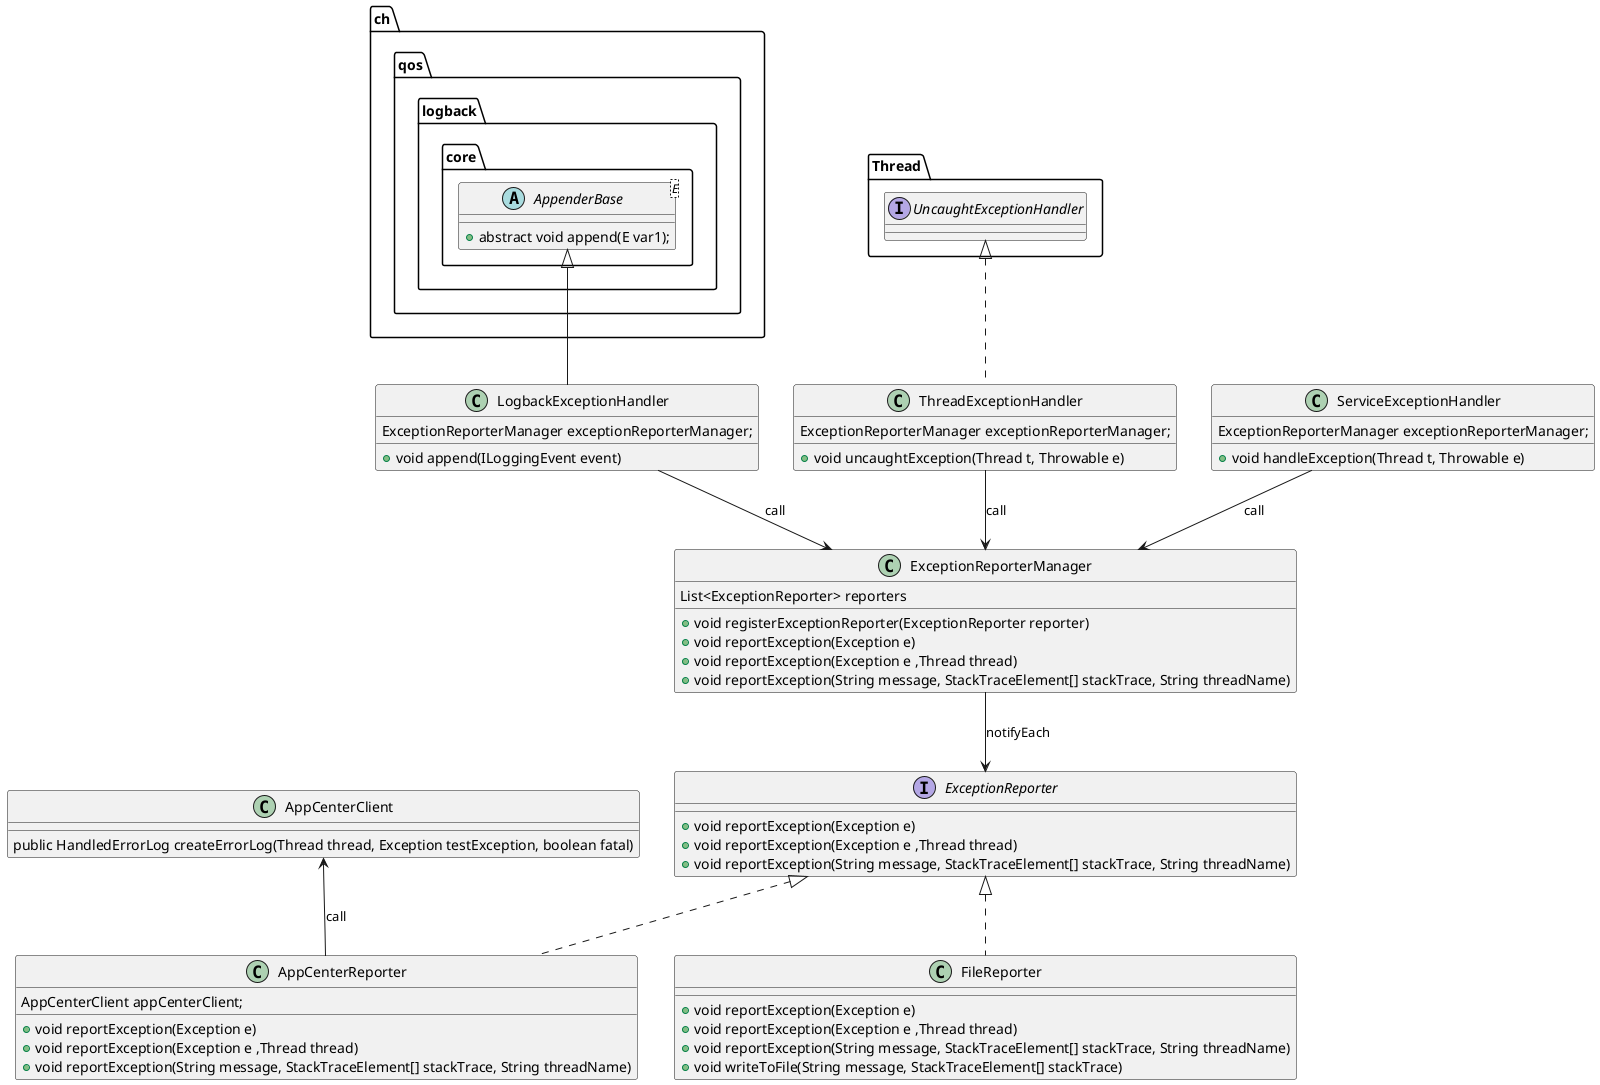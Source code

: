 @startuml exception_monitor
interface ExceptionReporter {
    + void reportException(Exception e)
    + void reportException(Exception e ,Thread thread)
    + void reportException(String message, StackTraceElement[] stackTrace, String threadName)
}

class ExceptionReporterManager {
    List<ExceptionReporter> reporters
    + void registerExceptionReporter(ExceptionReporter reporter)
    + void reportException(Exception e)
    + void reportException(Exception e ,Thread thread)
    + void reportException(String message, StackTraceElement[] stackTrace, String threadName)
}

class AppCenterReporter implements ExceptionReporter {
    AppCenterClient appCenterClient;

    + void reportException(Exception e)
    + void reportException(Exception e ,Thread thread)
    + void reportException(String message, StackTraceElement[] stackTrace, String threadName)
}


class FileReporter implements ExceptionReporter {
    + void reportException(Exception e)
    + void reportException(Exception e ,Thread thread)
    + void reportException(String message, StackTraceElement[] stackTrace, String threadName)
    + void writeToFile(String message, StackTraceElement[] stackTrace)
}

class AppCenterClient{
    public HandledErrorLog createErrorLog(Thread thread, Exception testException, boolean fatal)
}

AppCenterClient <-- AppCenterReporter : call

abstract class ch.qos.logback.core.AppenderBase<E> {
    + abstract void append(E var1);
}

class LogbackExceptionHandler extends ch.qos.logback.core.AppenderBase {
    ExceptionReporterManager exceptionReporterManager;
    + void append(ILoggingEvent event)
}

class ThreadExceptionHandler implements Thread.UncaughtExceptionHandler {
    ExceptionReporterManager exceptionReporterManager;
    + void uncaughtException(Thread t, Throwable e)
}

class ServiceExceptionHandler {
    ExceptionReporterManager exceptionReporterManager;
    + void handleException(Thread t, Throwable e)
}

LogbackExceptionHandler --> ExceptionReporterManager : call
ThreadExceptionHandler --> ExceptionReporterManager : call
ServiceExceptionHandler --> ExceptionReporterManager : call

ExceptionReporterManager --> ExceptionReporter : notifyEach
@enduml